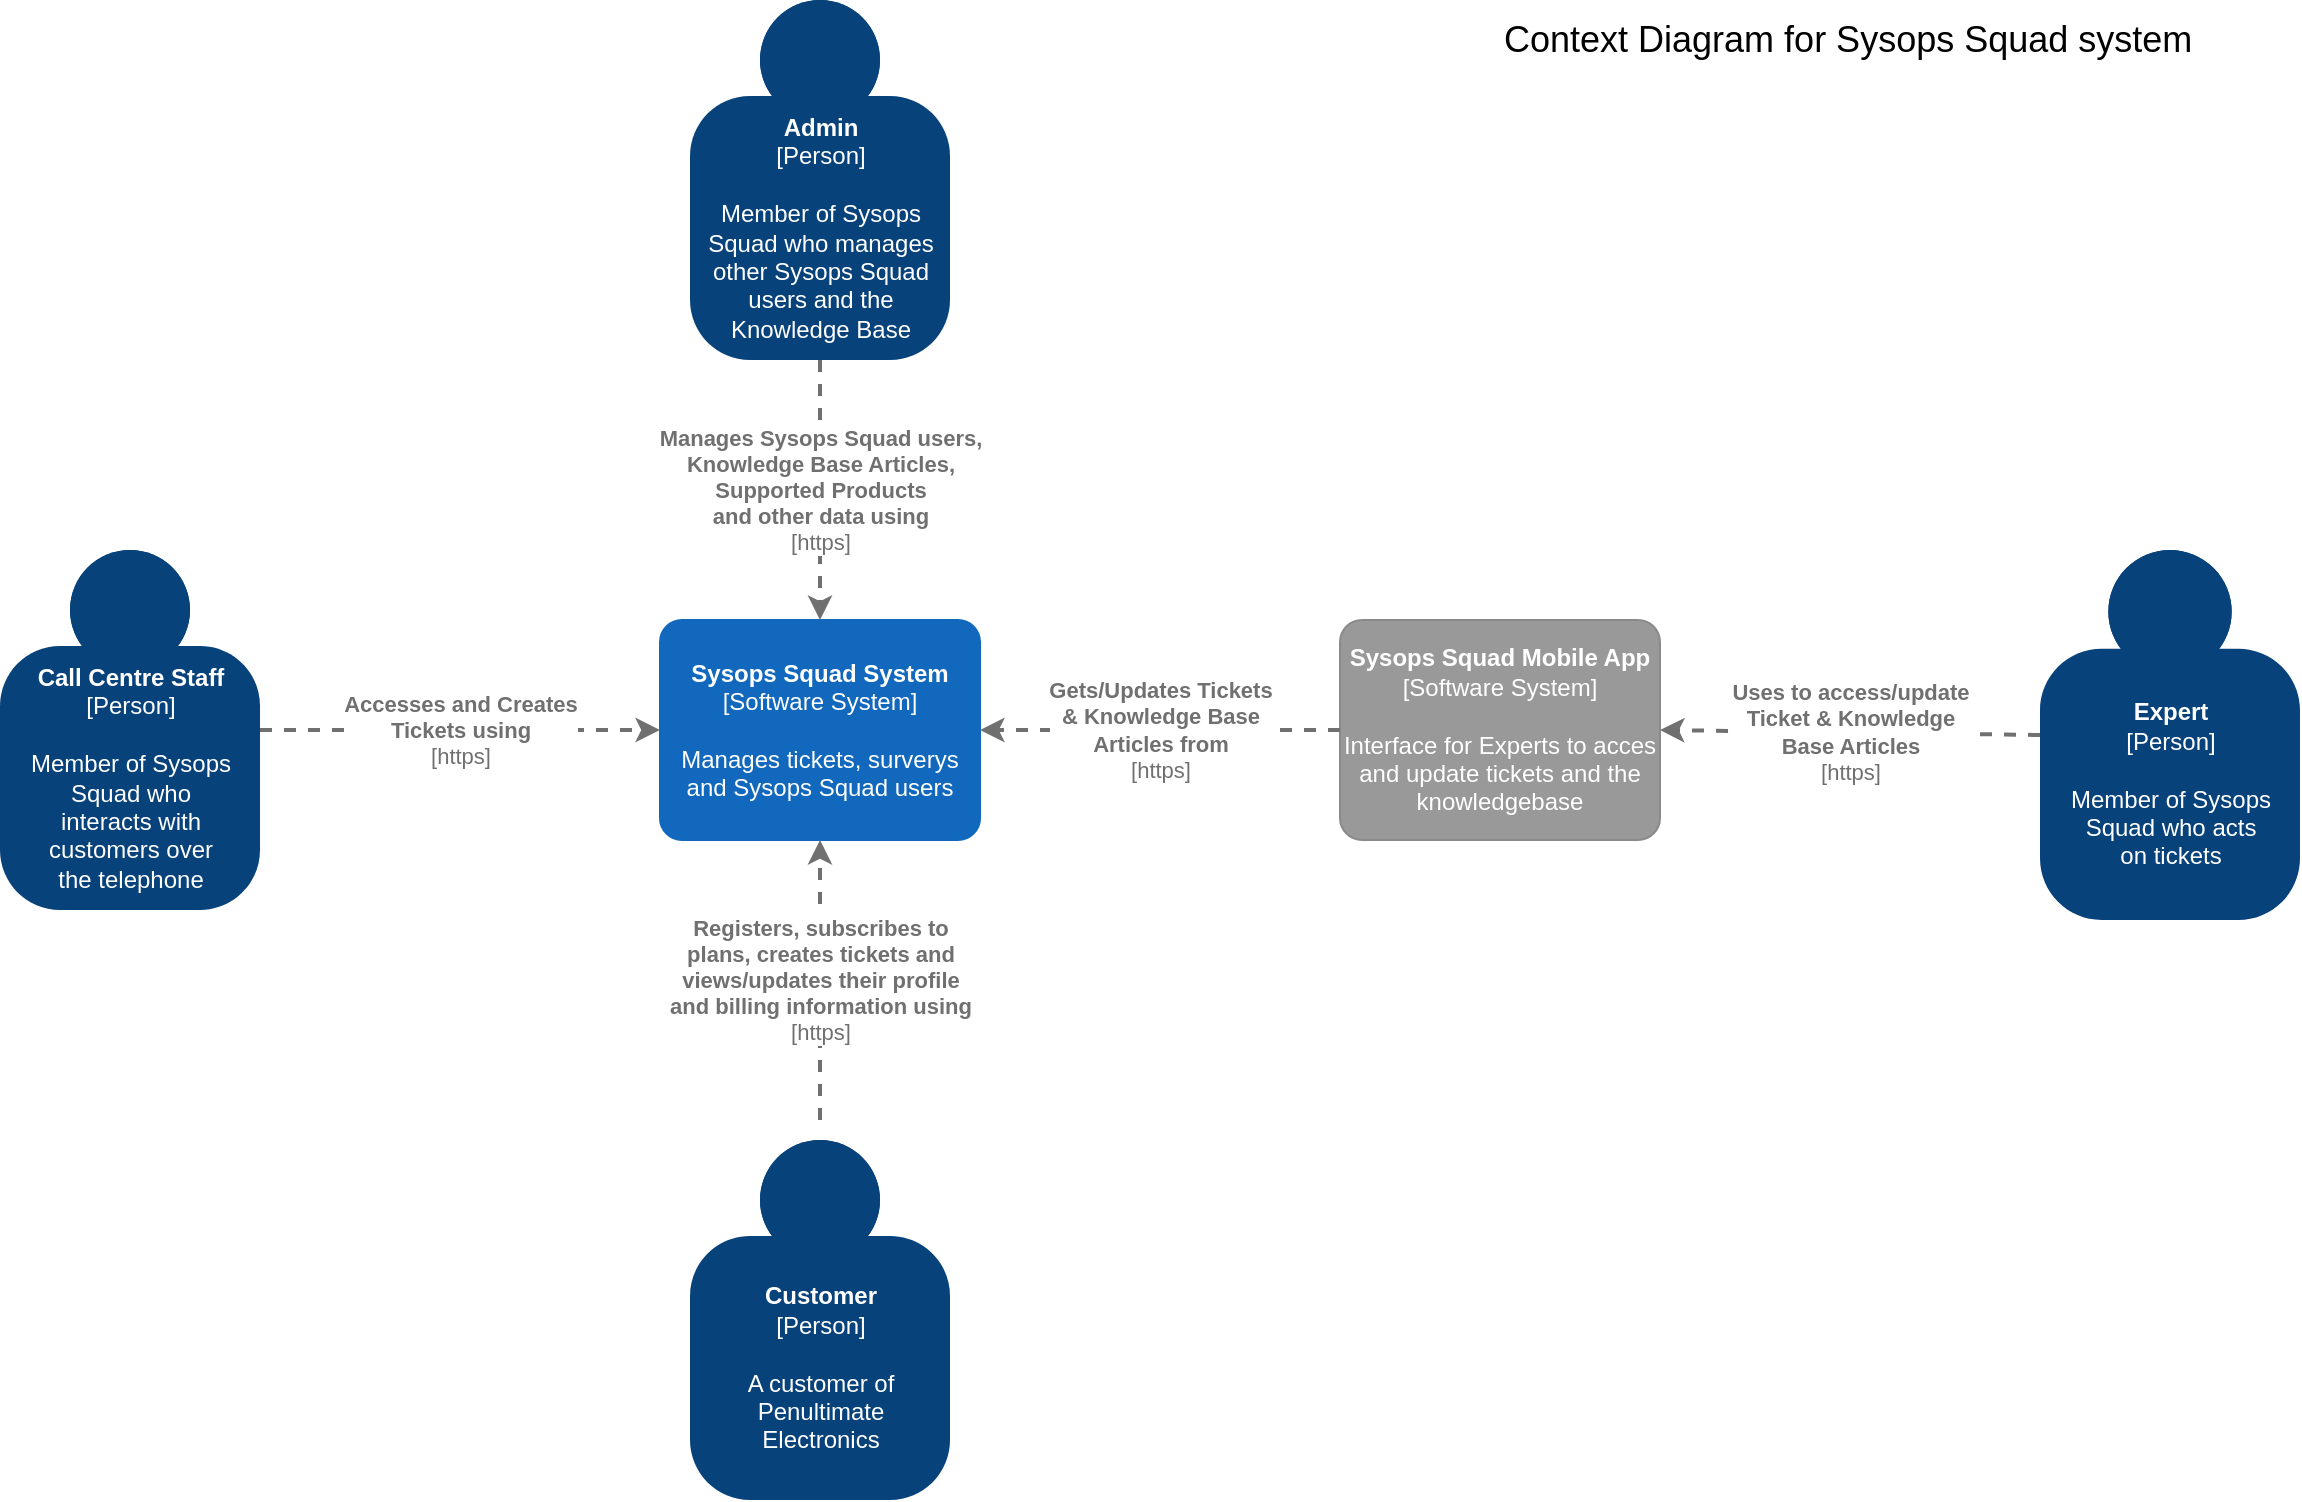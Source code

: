 <mxfile version="14.5.1" type="device"><diagram id="JGTKdq4J8OPJNDH91K8Y" name="Page-1"><mxGraphModel dx="1680" dy="803" grid="1" gridSize="10" guides="1" tooltips="1" connect="1" arrows="1" fold="1" page="1" pageScale="1" pageWidth="1169" pageHeight="827" math="0" shadow="0"><root><mxCell id="0"/><mxCell id="1" parent="0"/><object placeholders="1" c4Name="Customer" c4Type="Person" c4Description="A customer of &#10;Penultimate &#10;Electronics" label="&lt;b&gt;%c4Name%&lt;/b&gt;&lt;div&gt;[%c4Type%]&lt;/div&gt;&lt;br&gt;&lt;div&gt;%c4Description%&lt;/div&gt;" id="MWgoqS0WtZzF7urWiFQv-1"><mxCell style="html=1;dashed=0;whitespace=wrap;fillColor=#08427b;strokeColor=none;fontColor=#ffffff;shape=mxgraph.c4.person;align=center;metaEdit=1;points=[[0.5,0,0],[1,0.5,0],[1,0.75,0],[0.75,1,0],[0.5,1,0],[0.25,1,0],[0,0.75,0],[0,0.5,0]];metaData={&quot;c4Type&quot;:{&quot;editable&quot;:false}};" vertex="1" parent="1"><mxGeometry x="355" y="580" width="130" height="180" as="geometry"/></mxCell></object><object placeholders="1" c4Name="Sysops Squad System" c4Type="Software System" c4Description="Manages tickets, surverys and Sysops Squad users" label="&lt;b&gt;%c4Name%&lt;/b&gt;&lt;div&gt;[%c4Type%]&lt;/div&gt;&lt;br&gt;&lt;div&gt;%c4Description%&lt;/div&gt;" id="MWgoqS0WtZzF7urWiFQv-2"><mxCell style="rounded=1;whiteSpace=wrap;html=1;labelBackgroundColor=none;fillColor=#1168BD;fontColor=#ffffff;align=center;arcSize=10;strokeColor=#1168BD;metaEdit=1;metaData={&quot;c4Type&quot;:{&quot;editable&quot;:false}};points=[[0.25,0,0],[0.5,0,0],[0.75,0,0],[1,0.25,0],[1,0.5,0],[1,0.75,0],[0.75,1,0],[0.5,1,0],[0.25,1,0],[0,0.75,0],[0,0.5,0],[0,0.25,0]];" vertex="1" parent="1"><mxGeometry x="340" y="320" width="160" height="110.0" as="geometry"/></mxCell></object><object placeholders="1" c4Name="Sysops Squad Mobile App" c4Type="Software System" c4Description="Interface for Experts to acces and update tickets and the knowledgebase" label="&lt;b&gt;%c4Name%&lt;/b&gt;&lt;div&gt;[%c4Type%]&lt;/div&gt;&lt;br&gt;&lt;div&gt;%c4Description%&lt;/div&gt;" id="MWgoqS0WtZzF7urWiFQv-3"><mxCell style="rounded=1;whiteSpace=wrap;html=1;labelBackgroundColor=none;fillColor=#999999;fontColor=#ffffff;align=center;arcSize=10;strokeColor=#8A8A8A;metaEdit=1;metaData={&quot;c4Type&quot;:{&quot;editable&quot;:false}};points=[[0.25,0,0],[0.5,0,0],[0.75,0,0],[1,0.25,0],[1,0.5,0],[1,0.75,0],[0.75,1,0],[0.5,1,0],[0.25,1,0],[0,0.75,0],[0,0.5,0],[0,0.25,0]];" vertex="1" parent="1"><mxGeometry x="680" y="320" width="160" height="110.0" as="geometry"/></mxCell></object><object placeholders="1" c4Name="Expert" c4Type="Person" c4Description="Member of Sysops &#10;Squad who acts &#10;on tickets" label="&lt;b&gt;%c4Name%&lt;/b&gt;&lt;div&gt;[%c4Type%]&lt;/div&gt;&lt;br&gt;&lt;div&gt;%c4Description%&lt;/div&gt;" id="MWgoqS0WtZzF7urWiFQv-5"><mxCell style="html=1;dashed=0;whitespace=wrap;fillColor=#08427b;strokeColor=none;fontColor=#ffffff;shape=mxgraph.c4.person;align=center;metaEdit=1;points=[[0.5,0,0],[1,0.5,0],[1,0.75,0],[0.75,1,0],[0.5,1,0],[0.25,1,0],[0,0.75,0],[0,0.5,0]];metaData={&quot;c4Type&quot;:{&quot;editable&quot;:false}};" vertex="1" parent="1"><mxGeometry x="1030" y="285" width="130" height="185" as="geometry"/></mxCell></object><object placeholders="1" c4Name="Call Centre Staff" c4Type="Person" c4Description="Member of Sysops&#10;Squad who &#10;interacts with &#10;customers over &#10;the telephone" label="&lt;b&gt;%c4Name%&lt;/b&gt;&lt;div&gt;[%c4Type%]&lt;/div&gt;&lt;br&gt;&lt;div&gt;%c4Description%&lt;/div&gt;" id="MWgoqS0WtZzF7urWiFQv-6"><mxCell style="html=1;dashed=0;whitespace=wrap;fillColor=#08427b;strokeColor=none;fontColor=#ffffff;shape=mxgraph.c4.person;align=center;metaEdit=1;points=[[0.5,0,0],[1,0.5,0],[1,0.75,0],[0.75,1,0],[0.5,1,0],[0.25,1,0],[0,0.75,0],[0,0.5,0]];metaData={&quot;c4Type&quot;:{&quot;editable&quot;:false}};" vertex="1" parent="1"><mxGeometry x="10" y="285" width="130" height="180" as="geometry"/></mxCell></object><object placeholders="1" c4Name="Admin" c4Type="Person" c4Description="Member of Sysops &#10;Squad who manages &#10;other Sysops Squad &#10;users and the &#10;Knowledge Base" label="&lt;b&gt;%c4Name%&lt;/b&gt;&lt;div&gt;[%c4Type%]&lt;/div&gt;&lt;br&gt;&lt;div&gt;%c4Description%&lt;/div&gt;" id="MWgoqS0WtZzF7urWiFQv-7"><mxCell style="html=1;dashed=0;whitespace=wrap;fillColor=#08427b;strokeColor=none;fontColor=#ffffff;shape=mxgraph.c4.person;align=center;metaEdit=1;points=[[0.5,0,0],[1,0.5,0],[1,0.75,0],[0.75,1,0],[0.5,1,0],[0.25,1,0],[0,0.75,0],[0,0.5,0]];metaData={&quot;c4Type&quot;:{&quot;editable&quot;:false}};" vertex="1" parent="1"><mxGeometry x="355" y="10" width="130" height="180" as="geometry"/></mxCell></object><object placeholders="1" c4Type="Relationship" c4Technology="https" c4Description="Registers, subscribes to &#10;plans, creates tickets and &#10;views/updates their profile &#10;and billing information using" label="&lt;div style=&quot;text-align: left&quot;&gt;&lt;div style=&quot;text-align: center&quot;&gt;&lt;b&gt;%c4Description%&lt;/b&gt;&lt;/div&gt;&lt;div style=&quot;text-align: center&quot;&gt;[%c4Technology%]&lt;/div&gt;&lt;/div&gt;" id="MWgoqS0WtZzF7urWiFQv-10"><mxCell style="edgeStyle=none;rounded=0;html=1;entryX=0.5;entryY=1;jettySize=auto;orthogonalLoop=1;strokeColor=#707070;strokeWidth=2;fontColor=#707070;jumpStyle=none;dashed=1;metaEdit=1;metaData={&quot;c4Type&quot;:{&quot;editable&quot;:false}};exitX=0.5;exitY=0;exitDx=0;exitDy=0;exitPerimeter=0;entryDx=0;entryDy=0;entryPerimeter=0;" edge="1" parent="1" target="MWgoqS0WtZzF7urWiFQv-2"><mxGeometry width="160" relative="1" as="geometry"><mxPoint x="420" y="570" as="sourcePoint"/><mxPoint x="730" y="410" as="targetPoint"/></mxGeometry></mxCell></object><object placeholders="1" c4Type="Relationship" c4Technology="https" c4Description="Gets/Updates Tickets &#10;&amp; Knowledge Base &#10;Articles from" label="&lt;div style=&quot;text-align: left&quot;&gt;&lt;div style=&quot;text-align: center&quot;&gt;&lt;b&gt;%c4Description%&lt;/b&gt;&lt;/div&gt;&lt;div style=&quot;text-align: center&quot;&gt;[%c4Technology%]&lt;/div&gt;&lt;/div&gt;" id="MWgoqS0WtZzF7urWiFQv-11"><mxCell style="edgeStyle=none;rounded=0;html=1;entryX=1;entryY=0.5;jettySize=auto;orthogonalLoop=1;strokeColor=#707070;strokeWidth=2;fontColor=#707070;jumpStyle=none;dashed=1;metaEdit=1;metaData={&quot;c4Type&quot;:{&quot;editable&quot;:false}};exitX=0;exitY=0.5;exitDx=0;exitDy=0;exitPerimeter=0;entryDx=0;entryDy=0;entryPerimeter=0;" edge="1" parent="1" source="MWgoqS0WtZzF7urWiFQv-3" target="MWgoqS0WtZzF7urWiFQv-2"><mxGeometry width="160" relative="1" as="geometry"><mxPoint x="710" y="590" as="sourcePoint"/><mxPoint x="870" y="590" as="targetPoint"/></mxGeometry></mxCell></object><object placeholders="1" c4Type="Relationship" c4Technology="https" c4Description="Uses to access/update &#10;Ticket &amp; Knowledge &#10;Base Articles" label="&lt;div style=&quot;text-align: left&quot;&gt;&lt;div style=&quot;text-align: center&quot;&gt;&lt;b&gt;%c4Description%&lt;/b&gt;&lt;/div&gt;&lt;div style=&quot;text-align: center&quot;&gt;[%c4Technology%]&lt;/div&gt;&lt;/div&gt;" id="MWgoqS0WtZzF7urWiFQv-12"><mxCell style="edgeStyle=none;rounded=0;html=1;entryX=1;entryY=0.5;jettySize=auto;orthogonalLoop=1;strokeColor=#707070;strokeWidth=2;fontColor=#707070;jumpStyle=none;dashed=1;metaEdit=1;metaData={&quot;c4Type&quot;:{&quot;editable&quot;:false}};exitX=0;exitY=0.5;exitDx=0;exitDy=0;exitPerimeter=0;entryDx=0;entryDy=0;entryPerimeter=0;" edge="1" parent="1" source="MWgoqS0WtZzF7urWiFQv-5" target="MWgoqS0WtZzF7urWiFQv-3"><mxGeometry width="160" relative="1" as="geometry"><mxPoint x="790" y="520" as="sourcePoint"/><mxPoint x="950" y="520" as="targetPoint"/></mxGeometry></mxCell></object><object c4Type="Relationship" c4Technology="https" c4Description="Accesses and Creates &#10;Tickets using" label="&lt;div style=&quot;text-align: left&quot;&gt;&lt;div style=&quot;text-align: center&quot;&gt;&lt;b&gt;%c4Description%&lt;/b&gt;&lt;/div&gt;&lt;div style=&quot;text-align: center&quot;&gt;[%c4Technology%]&lt;/div&gt;&lt;/div&gt;" placeholders="1" id="MWgoqS0WtZzF7urWiFQv-14"><mxCell style="edgeStyle=none;rounded=0;html=1;entryX=0;entryY=0.5;jettySize=auto;orthogonalLoop=1;strokeColor=#707070;strokeWidth=2;fontColor=#707070;jumpStyle=none;dashed=1;metaEdit=1;metaData={&quot;c4Type&quot;:{&quot;editable&quot;:false}};exitX=1;exitY=0.5;exitDx=0;exitDy=0;exitPerimeter=0;entryDx=0;entryDy=0;entryPerimeter=0;" edge="1" parent="1" source="MWgoqS0WtZzF7urWiFQv-6" target="MWgoqS0WtZzF7urWiFQv-2"><mxGeometry width="160" relative="1" as="geometry"><mxPoint x="160" y="500" as="sourcePoint"/><mxPoint x="320" y="500" as="targetPoint"/></mxGeometry></mxCell></object><object placeholders="1" c4Type="Relationship" c4Technology="https" c4Description="Manages Sysops Squad users, &#10;Knowledge Base Articles, &#10;Supported Products &#10;and other data using" label="&lt;div style=&quot;text-align: left&quot;&gt;&lt;div style=&quot;text-align: center&quot;&gt;&lt;b&gt;%c4Description%&lt;/b&gt;&lt;/div&gt;&lt;div style=&quot;text-align: center&quot;&gt;[%c4Technology%]&lt;/div&gt;&lt;/div&gt;" id="MWgoqS0WtZzF7urWiFQv-16"><mxCell style="edgeStyle=none;rounded=0;html=1;entryX=0.5;entryY=0;jettySize=auto;orthogonalLoop=1;strokeColor=#707070;strokeWidth=2;fontColor=#707070;jumpStyle=none;dashed=1;metaEdit=1;metaData={&quot;c4Type&quot;:{&quot;editable&quot;:false}};exitX=0.5;exitY=1;exitDx=0;exitDy=0;exitPerimeter=0;entryDx=0;entryDy=0;entryPerimeter=0;" edge="1" parent="1" source="MWgoqS0WtZzF7urWiFQv-7" target="MWgoqS0WtZzF7urWiFQv-2"><mxGeometry width="160" relative="1" as="geometry"><mxPoint x="540" y="250" as="sourcePoint"/><mxPoint x="700" y="250" as="targetPoint"/></mxGeometry></mxCell></object><mxCell id="MWgoqS0WtZzF7urWiFQv-17" value="&lt;font style=&quot;font-size: 18px&quot;&gt;Context Diagram for Sysops Squad system&lt;/font&gt;" style="text;html=1;align=left;verticalAlign=middle;resizable=0;points=[];autosize=1;" vertex="1" parent="1"><mxGeometry x="760" y="20" width="360" height="20" as="geometry"/></mxCell></root></mxGraphModel></diagram></mxfile>